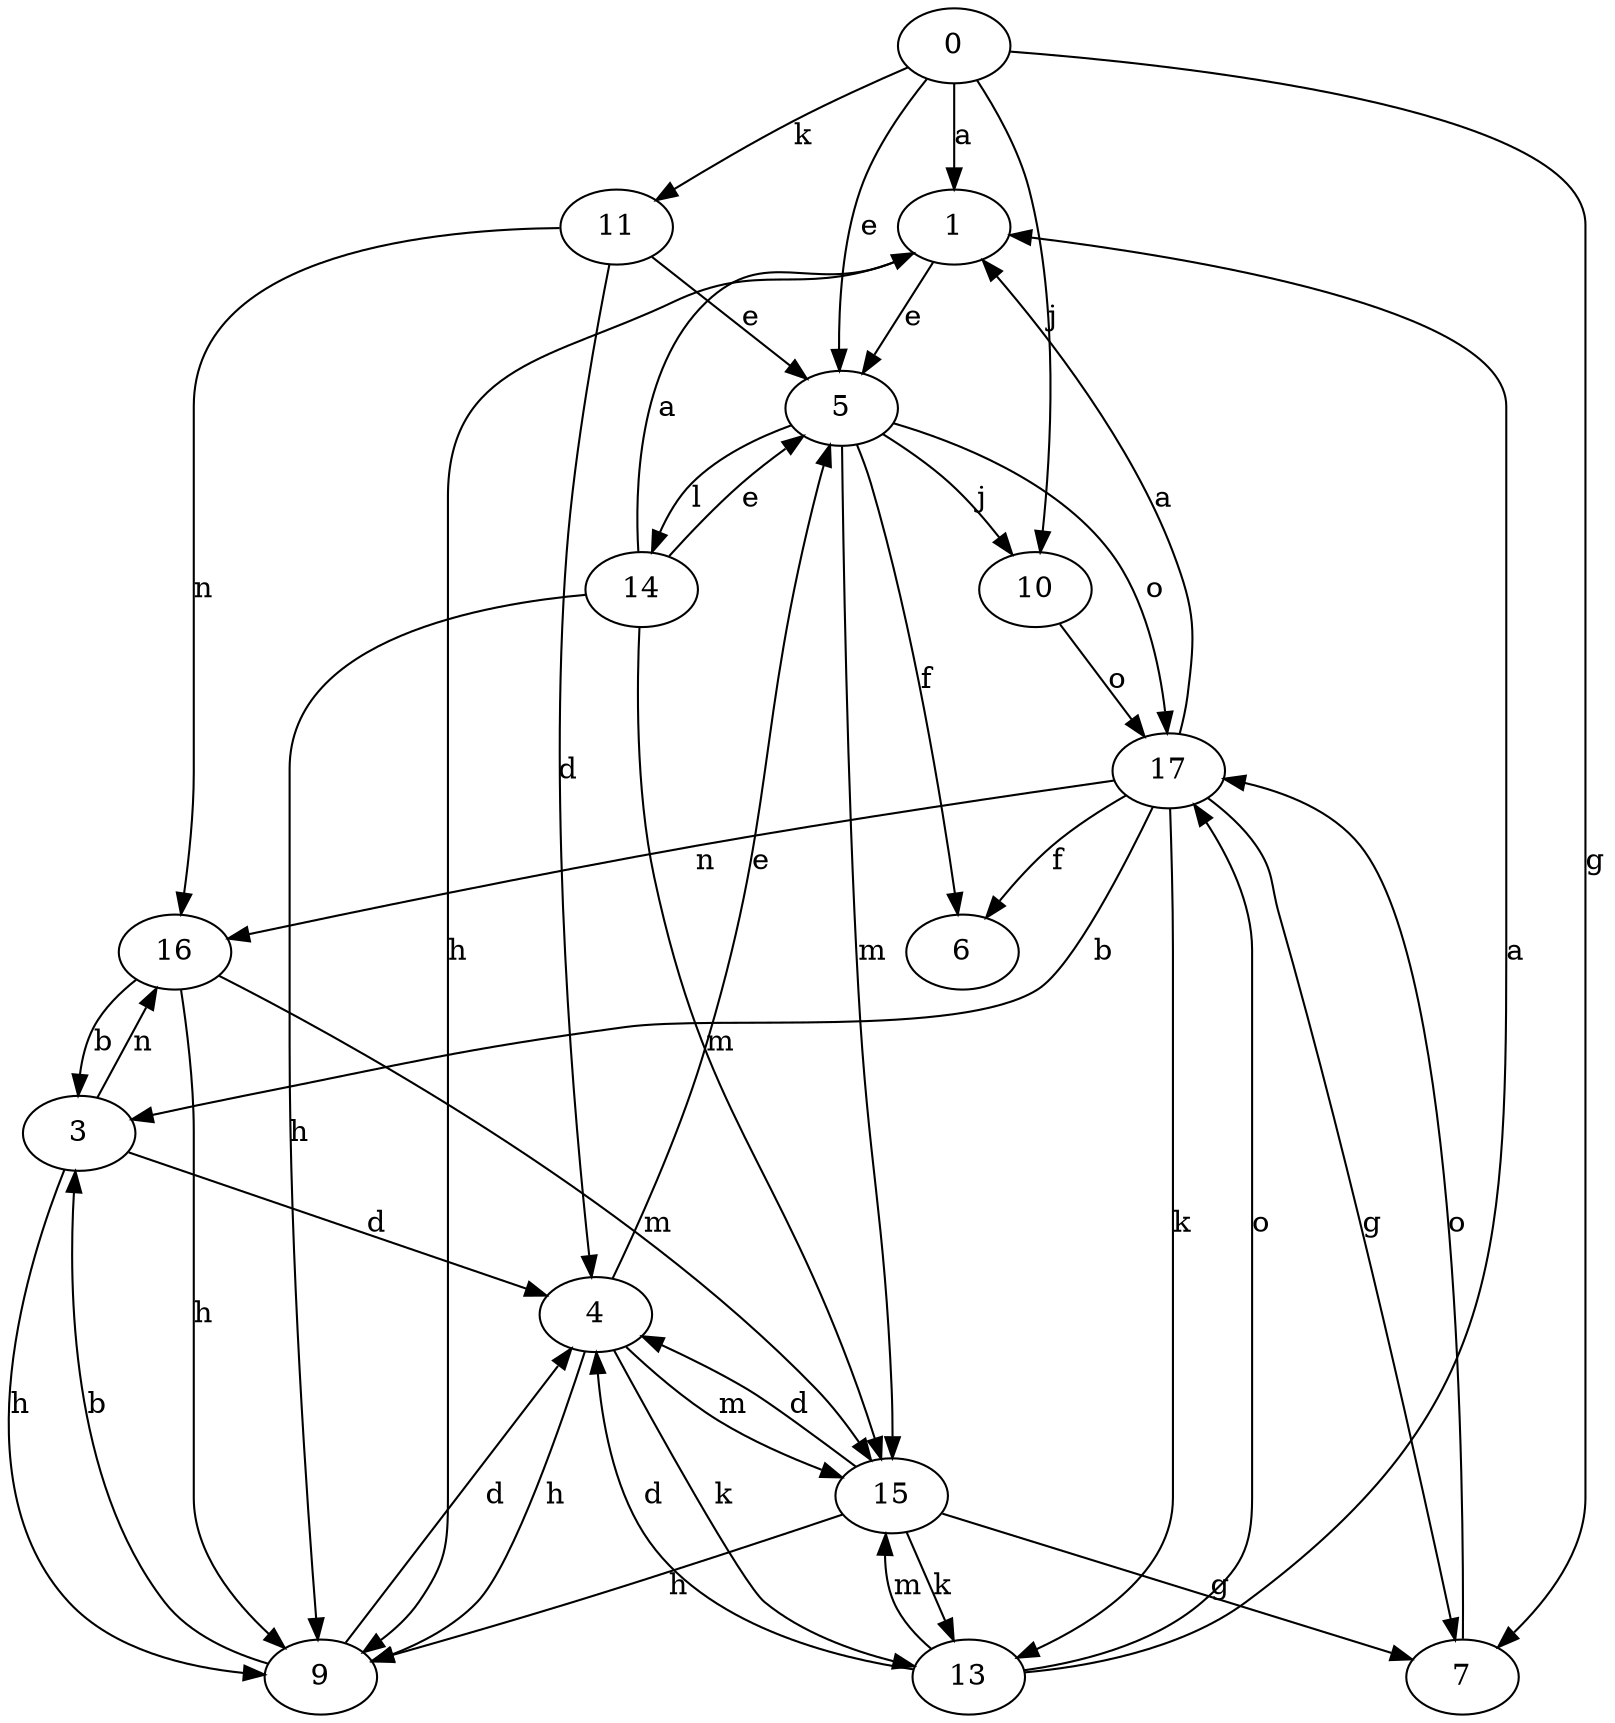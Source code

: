strict digraph  {
1;
3;
4;
5;
6;
7;
9;
10;
11;
13;
14;
15;
0;
16;
17;
1 -> 5  [label=e];
1 -> 9  [label=h];
3 -> 4  [label=d];
3 -> 9  [label=h];
3 -> 16  [label=n];
4 -> 5  [label=e];
4 -> 9  [label=h];
4 -> 13  [label=k];
4 -> 15  [label=m];
5 -> 6  [label=f];
5 -> 10  [label=j];
5 -> 14  [label=l];
5 -> 15  [label=m];
5 -> 17  [label=o];
7 -> 17  [label=o];
9 -> 3  [label=b];
9 -> 4  [label=d];
10 -> 17  [label=o];
11 -> 4  [label=d];
11 -> 5  [label=e];
11 -> 16  [label=n];
13 -> 1  [label=a];
13 -> 4  [label=d];
13 -> 15  [label=m];
13 -> 17  [label=o];
14 -> 1  [label=a];
14 -> 5  [label=e];
14 -> 9  [label=h];
14 -> 15  [label=m];
15 -> 4  [label=d];
15 -> 7  [label=g];
15 -> 9  [label=h];
15 -> 13  [label=k];
0 -> 1  [label=a];
0 -> 5  [label=e];
0 -> 7  [label=g];
0 -> 10  [label=j];
0 -> 11  [label=k];
16 -> 3  [label=b];
16 -> 9  [label=h];
16 -> 15  [label=m];
17 -> 1  [label=a];
17 -> 3  [label=b];
17 -> 6  [label=f];
17 -> 7  [label=g];
17 -> 13  [label=k];
17 -> 16  [label=n];
}
